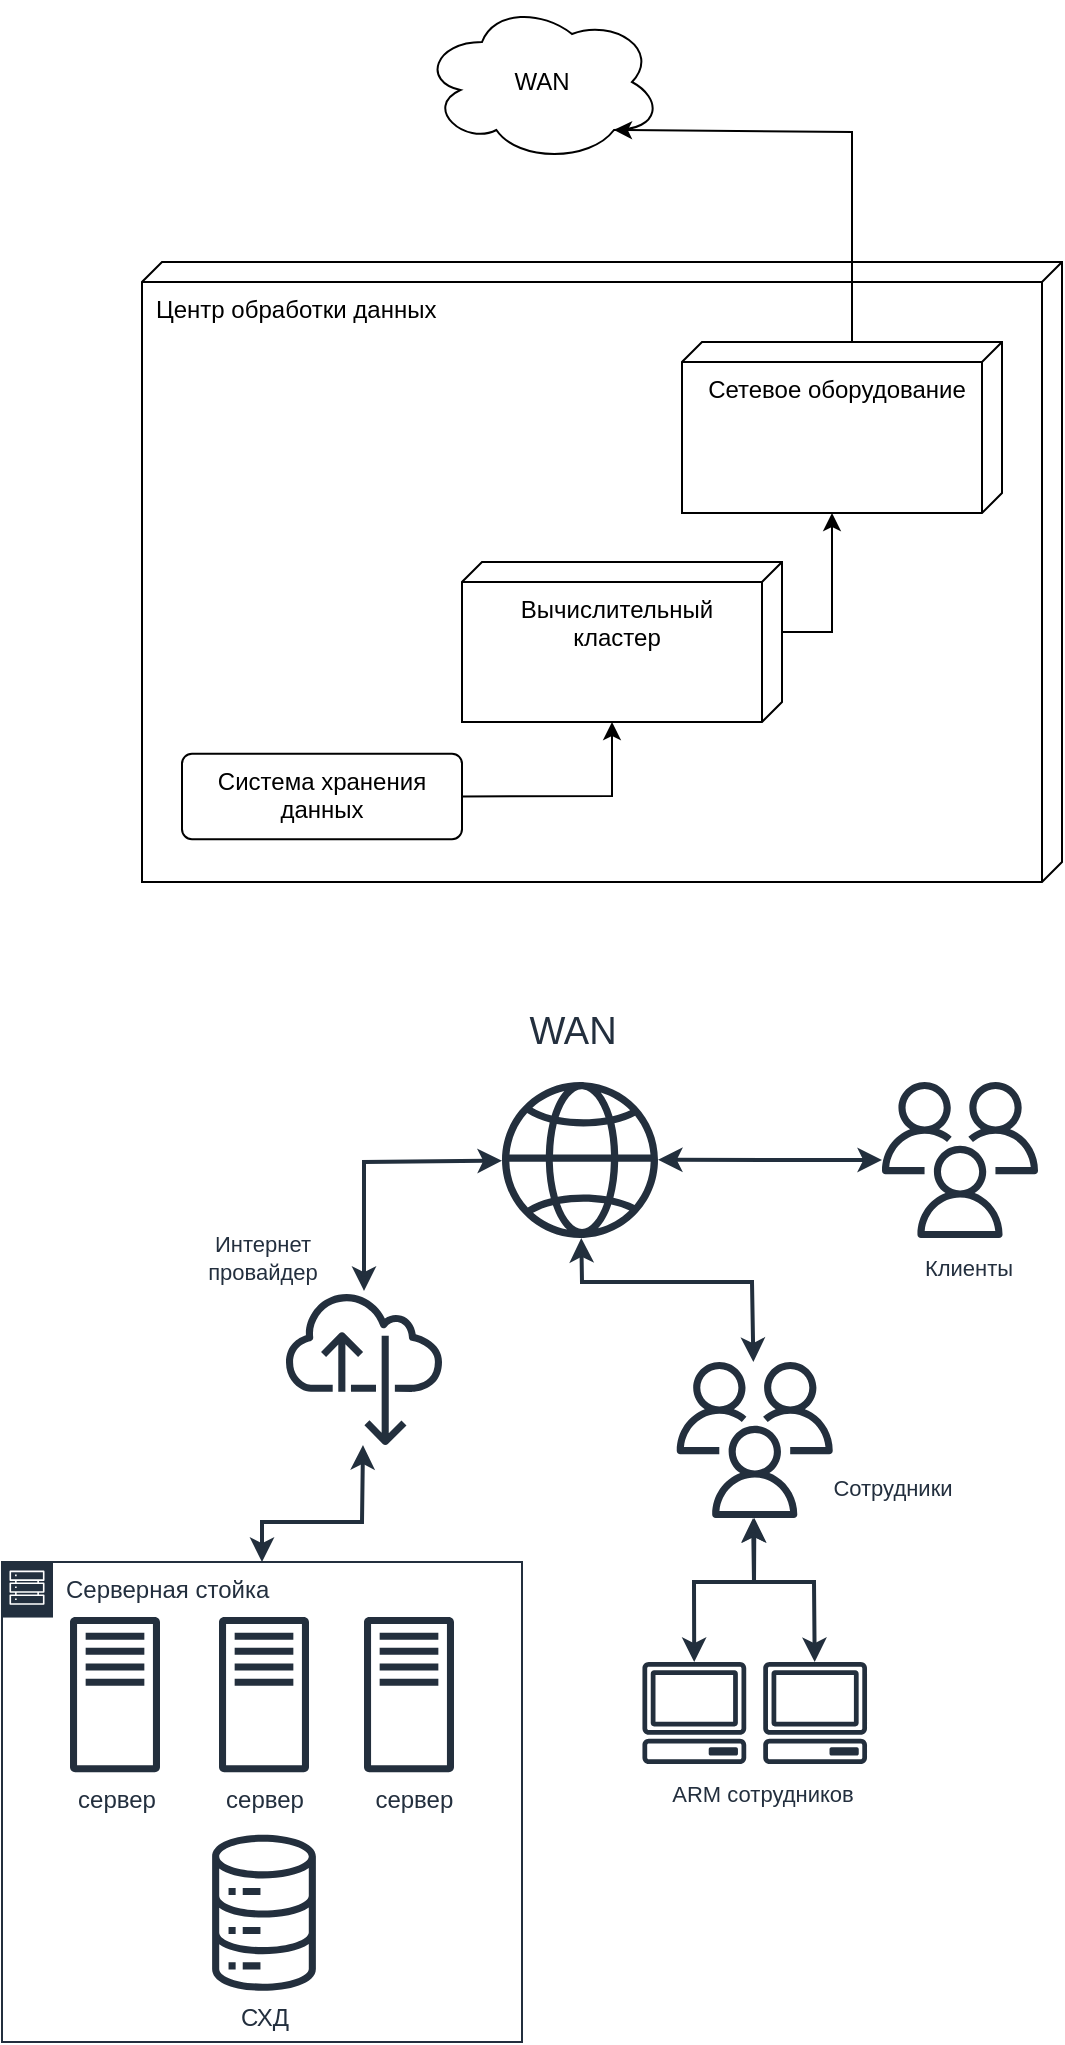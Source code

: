 <mxfile version="25.0.2">
  <diagram name="Page-1" id="CzsKKpEBBDVPKcVDBcra">
    <mxGraphModel dx="866" dy="698" grid="1" gridSize="10" guides="1" tooltips="1" connect="1" arrows="1" fold="1" page="1" pageScale="1" pageWidth="827" pageHeight="1169" math="0" shadow="0">
      <root>
        <mxCell id="0" />
        <mxCell id="1" parent="0" />
        <mxCell id="zRx8wqQ9m-uIpZDr5qKo-2" value="Центр обработки данных" style="verticalAlign=top;align=left;shape=cube;size=10;direction=south;fontStyle=0;html=1;boundedLbl=1;spacingLeft=5;whiteSpace=wrap;" vertex="1" parent="1">
          <mxGeometry x="260" y="200" width="460" height="310" as="geometry" />
        </mxCell>
        <mxCell id="zRx8wqQ9m-uIpZDr5qKo-3" value="Вычислительный кластер" style="verticalAlign=top;align=center;shape=cube;size=10;direction=south;html=1;boundedLbl=1;spacingLeft=5;whiteSpace=wrap;" vertex="1" parent="zRx8wqQ9m-uIpZDr5qKo-2">
          <mxGeometry width="160" height="80" relative="1" as="geometry">
            <mxPoint x="160" y="150" as="offset" />
          </mxGeometry>
        </mxCell>
        <mxCell id="zRx8wqQ9m-uIpZDr5qKo-4" value="Система хранения данных" style="html=1;align=center;verticalAlign=top;rounded=1;absoluteArcSize=1;arcSize=10;dashed=0;whiteSpace=wrap;" vertex="1" parent="zRx8wqQ9m-uIpZDr5qKo-2">
          <mxGeometry x="20" y="245.862" width="140" height="42.759" as="geometry" />
        </mxCell>
        <mxCell id="zRx8wqQ9m-uIpZDr5qKo-5" value="Сетевое оборудование" style="verticalAlign=top;align=center;shape=cube;size=10;direction=south;html=1;boundedLbl=1;spacingLeft=5;whiteSpace=wrap;" vertex="1" parent="zRx8wqQ9m-uIpZDr5qKo-2">
          <mxGeometry x="270" y="40.004" width="160" height="85.517" as="geometry" />
        </mxCell>
        <mxCell id="zRx8wqQ9m-uIpZDr5qKo-7" value="" style="endArrow=classic;html=1;rounded=0;exitX=1;exitY=0.5;exitDx=0;exitDy=0;entryX=0;entryY=0;entryDx=80;entryDy=85;entryPerimeter=0;" edge="1" parent="zRx8wqQ9m-uIpZDr5qKo-2" source="zRx8wqQ9m-uIpZDr5qKo-4" target="zRx8wqQ9m-uIpZDr5qKo-3">
          <mxGeometry width="50" height="50" relative="1" as="geometry">
            <mxPoint x="-90" y="230" as="sourcePoint" />
            <mxPoint x="-40" y="180" as="targetPoint" />
            <Array as="points">
              <mxPoint x="235" y="267" />
            </Array>
          </mxGeometry>
        </mxCell>
        <mxCell id="zRx8wqQ9m-uIpZDr5qKo-13" value="" style="endArrow=classic;html=1;rounded=0;exitX=0;exitY=0;exitDx=35;exitDy=0;entryX=0;entryY=0;entryDx=85.517;entryDy=85;entryPerimeter=0;exitPerimeter=0;" edge="1" parent="zRx8wqQ9m-uIpZDr5qKo-2" source="zRx8wqQ9m-uIpZDr5qKo-3" target="zRx8wqQ9m-uIpZDr5qKo-5">
          <mxGeometry width="50" height="50" relative="1" as="geometry">
            <mxPoint x="320" y="187" as="sourcePoint" />
            <mxPoint x="395" y="150" as="targetPoint" />
            <Array as="points">
              <mxPoint x="345" y="185" />
            </Array>
          </mxGeometry>
        </mxCell>
        <mxCell id="zRx8wqQ9m-uIpZDr5qKo-6" value="WAN" style="ellipse;shape=cloud;whiteSpace=wrap;html=1;" vertex="1" parent="1">
          <mxGeometry x="400" y="70" width="120" height="80" as="geometry" />
        </mxCell>
        <mxCell id="zRx8wqQ9m-uIpZDr5qKo-14" value="" style="endArrow=classic;html=1;rounded=0;exitX=0;exitY=0;exitDx=0;exitDy=75;exitPerimeter=0;entryX=0.8;entryY=0.8;entryDx=0;entryDy=0;entryPerimeter=0;" edge="1" parent="1" source="zRx8wqQ9m-uIpZDr5qKo-5" target="zRx8wqQ9m-uIpZDr5qKo-6">
          <mxGeometry width="50" height="50" relative="1" as="geometry">
            <mxPoint x="240" y="160" as="sourcePoint" />
            <mxPoint x="290" y="110" as="targetPoint" />
            <Array as="points">
              <mxPoint x="615" y="135" />
            </Array>
          </mxGeometry>
        </mxCell>
        <mxCell id="zRx8wqQ9m-uIpZDr5qKo-37" value="" style="sketch=0;outlineConnect=0;fontColor=#232F3E;gradientColor=none;fillColor=#232F3D;strokeColor=none;dashed=0;verticalLabelPosition=bottom;verticalAlign=top;align=center;html=1;fontSize=12;fontStyle=0;aspect=fixed;pointerEvents=1;shape=mxgraph.aws4.globe;fontFamily=Helvetica;" vertex="1" parent="1">
          <mxGeometry x="440" y="610" width="78" height="78" as="geometry" />
        </mxCell>
        <mxCell id="zRx8wqQ9m-uIpZDr5qKo-41" value="" style="sketch=0;outlineConnect=0;fontColor=#232F3E;gradientColor=none;fillColor=#232F3D;strokeColor=none;dashed=0;verticalLabelPosition=bottom;verticalAlign=top;align=center;html=1;fontSize=12;fontStyle=0;aspect=fixed;pointerEvents=1;shape=mxgraph.aws4.users;fontFamily=Helvetica;" vertex="1" parent="1">
          <mxGeometry x="630" y="610" width="78" height="78" as="geometry" />
        </mxCell>
        <mxCell id="zRx8wqQ9m-uIpZDr5qKo-44" value="" style="group" vertex="1" connectable="0" parent="1">
          <mxGeometry x="190" y="850" width="260" height="240" as="geometry" />
        </mxCell>
        <mxCell id="zRx8wqQ9m-uIpZDr5qKo-17" value="Серверная стойка" style="points=[[0,0],[0.25,0],[0.5,0],[0.75,0],[1,0],[1,0.25],[1,0.5],[1,0.75],[1,1],[0.75,1],[0.5,1],[0.25,1],[0,1],[0,0.75],[0,0.5],[0,0.25]];outlineConnect=0;gradientColor=none;html=1;whiteSpace=wrap;fontSize=12;fontStyle=0;container=0;pointerEvents=0;collapsible=0;recursiveResize=0;shape=mxgraph.aws4.group;grIcon=mxgraph.aws4.group_aws_cloud;strokeColor=#232F3E;fillColor=none;verticalAlign=top;align=left;spacingLeft=30;fontColor=#232F3E;dashed=0;" vertex="1" parent="zRx8wqQ9m-uIpZDr5qKo-44">
          <mxGeometry width="260" height="240.0" as="geometry" />
        </mxCell>
        <mxCell id="zRx8wqQ9m-uIpZDr5qKo-18" value="" style="rounded=0;whiteSpace=wrap;html=1;strokeColor=#222f3e;fillColor=#222f3e;container=0;" vertex="1" parent="zRx8wqQ9m-uIpZDr5qKo-44">
          <mxGeometry width="25" height="27.273" as="geometry" />
        </mxCell>
        <mxCell id="zRx8wqQ9m-uIpZDr5qKo-16" value="" style="sketch=0;outlineConnect=0;fontColor=#232F3E;gradientColor=none;fillColor=#ffffff;strokeColor=none;dashed=0;verticalLabelPosition=bottom;verticalAlign=top;align=center;html=1;fontSize=12;fontStyle=0;aspect=fixed;pointerEvents=1;shape=mxgraph.aws4.servers;container=0;" vertex="1" parent="zRx8wqQ9m-uIpZDr5qKo-44">
          <mxGeometry x="3.75" y="4.091" width="17.5" height="17.5" as="geometry" />
        </mxCell>
        <mxCell id="zRx8wqQ9m-uIpZDr5qKo-19" value="сервер" style="sketch=0;outlineConnect=0;fontColor=#232F3E;gradientColor=none;fillColor=#232F3D;strokeColor=none;dashed=0;verticalLabelPosition=bottom;verticalAlign=top;align=center;html=1;fontSize=12;fontStyle=0;aspect=fixed;pointerEvents=1;shape=mxgraph.aws4.traditional_server;container=0;" vertex="1" parent="zRx8wqQ9m-uIpZDr5qKo-44">
          <mxGeometry x="34" y="27.276" width="45" height="78" as="geometry" />
        </mxCell>
        <mxCell id="zRx8wqQ9m-uIpZDr5qKo-20" value="сервер" style="sketch=0;outlineConnect=0;fontColor=#232F3E;gradientColor=none;fillColor=#232F3D;strokeColor=none;dashed=0;verticalLabelPosition=bottom;verticalAlign=top;align=center;html=1;fontSize=12;fontStyle=0;aspect=fixed;pointerEvents=1;shape=mxgraph.aws4.traditional_server;container=0;" vertex="1" parent="zRx8wqQ9m-uIpZDr5qKo-44">
          <mxGeometry x="108.5" y="27.276" width="45" height="78" as="geometry" />
        </mxCell>
        <mxCell id="zRx8wqQ9m-uIpZDr5qKo-21" value="&amp;nbsp;сервер" style="sketch=0;outlineConnect=0;fontColor=#232F3E;gradientColor=none;fillColor=#232F3D;strokeColor=none;dashed=0;verticalLabelPosition=bottom;verticalAlign=top;align=center;html=1;fontSize=12;fontStyle=0;aspect=fixed;pointerEvents=1;shape=mxgraph.aws4.traditional_server;container=0;" vertex="1" parent="zRx8wqQ9m-uIpZDr5qKo-44">
          <mxGeometry x="181" y="27.276" width="45" height="78" as="geometry" />
        </mxCell>
        <mxCell id="zRx8wqQ9m-uIpZDr5qKo-35" value="СХД" style="sketch=0;outlineConnect=0;fontColor=#232F3E;gradientColor=none;fillColor=#232F3D;strokeColor=none;dashed=0;verticalLabelPosition=bottom;verticalAlign=top;align=center;html=1;fontSize=12;fontStyle=0;aspect=fixed;pointerEvents=1;shape=mxgraph.aws4.iot_analytics_data_store;fontFamily=Helvetica;container=0;" vertex="1" parent="zRx8wqQ9m-uIpZDr5qKo-44">
          <mxGeometry x="104" y="136.367" width="54" height="78" as="geometry" />
        </mxCell>
        <mxCell id="zRx8wqQ9m-uIpZDr5qKo-46" value="" style="sketch=0;outlineConnect=0;fontColor=#232F3E;gradientColor=none;fillColor=#232F3D;strokeColor=none;dashed=0;verticalLabelPosition=bottom;verticalAlign=top;align=center;html=1;fontSize=12;fontStyle=0;aspect=fixed;pointerEvents=1;shape=mxgraph.aws4.internet_alt22;fontFamily=Helvetica;" vertex="1" parent="1">
          <mxGeometry x="332" y="714" width="78" height="78" as="geometry" />
        </mxCell>
        <mxCell id="zRx8wqQ9m-uIpZDr5qKo-48" value="" style="endArrow=classic;html=1;rounded=0;strokeWidth=2;dashed=0;sketch=0;pointerEvents=1;align=center;verticalAlign=top;fontFamily=Helvetica;fontSize=12;fontColor=#232F3E;fontStyle=0;fillColor=#232F3D;gradientColor=none;strokeColor=#222f3d;endFill=1;entryX=0.5;entryY=0;entryDx=0;entryDy=0;startArrow=classic;startFill=1;" edge="1" parent="1" source="zRx8wqQ9m-uIpZDr5qKo-46" target="zRx8wqQ9m-uIpZDr5qKo-17">
          <mxGeometry width="50" height="50" relative="1" as="geometry">
            <mxPoint x="279" y="802" as="sourcePoint" />
            <mxPoint x="340" y="900" as="targetPoint" />
            <Array as="points">
              <mxPoint x="370" y="830" />
              <mxPoint x="320" y="830" />
            </Array>
          </mxGeometry>
        </mxCell>
        <mxCell id="zRx8wqQ9m-uIpZDr5qKo-49" value="" style="endArrow=classic;html=1;rounded=0;strokeWidth=2;dashed=0;sketch=0;pointerEvents=1;align=center;verticalAlign=top;fontFamily=Helvetica;fontSize=12;fontColor=#232F3E;fontStyle=0;fillColor=#232F3D;gradientColor=none;strokeColor=#222f3d;endFill=1;startArrow=classic;startFill=1;" edge="1" parent="1" source="zRx8wqQ9m-uIpZDr5qKo-46" target="zRx8wqQ9m-uIpZDr5qKo-37">
          <mxGeometry width="50" height="50" relative="1" as="geometry">
            <mxPoint x="381" y="802" as="sourcePoint" />
            <mxPoint x="330" y="900" as="targetPoint" />
            <Array as="points">
              <mxPoint x="371" y="650" />
            </Array>
          </mxGeometry>
        </mxCell>
        <mxCell id="zRx8wqQ9m-uIpZDr5qKo-51" value="" style="sketch=0;outlineConnect=0;fontColor=#232F3E;gradientColor=none;fillColor=#232F3D;strokeColor=none;dashed=0;verticalLabelPosition=bottom;verticalAlign=top;align=center;html=1;fontSize=12;fontStyle=0;aspect=fixed;pointerEvents=1;shape=mxgraph.aws4.users;fontFamily=Helvetica;" vertex="1" parent="1">
          <mxGeometry x="527.37" y="750" width="78" height="78" as="geometry" />
        </mxCell>
        <mxCell id="zRx8wqQ9m-uIpZDr5qKo-54" value="" style="group" vertex="1" connectable="0" parent="1">
          <mxGeometry x="510" y="900" width="112.74" height="51" as="geometry" />
        </mxCell>
        <mxCell id="zRx8wqQ9m-uIpZDr5qKo-52" value="" style="sketch=0;outlineConnect=0;fontColor=#232F3E;gradientColor=none;fillColor=#232F3D;strokeColor=none;dashed=0;verticalLabelPosition=bottom;verticalAlign=top;align=center;html=1;fontSize=12;fontStyle=0;aspect=fixed;pointerEvents=1;shape=mxgraph.aws4.client;" vertex="1" parent="zRx8wqQ9m-uIpZDr5qKo-54">
          <mxGeometry width="52.342" height="51" as="geometry" />
        </mxCell>
        <mxCell id="zRx8wqQ9m-uIpZDr5qKo-53" value="" style="sketch=0;outlineConnect=0;fontColor=#232F3E;gradientColor=none;fillColor=#232F3D;strokeColor=none;dashed=0;verticalLabelPosition=bottom;verticalAlign=top;align=center;html=1;fontSize=12;fontStyle=0;aspect=fixed;pointerEvents=1;shape=mxgraph.aws4.client;" vertex="1" parent="zRx8wqQ9m-uIpZDr5qKo-54">
          <mxGeometry x="60.396" width="52.342" height="51" as="geometry" />
        </mxCell>
        <mxCell id="zRx8wqQ9m-uIpZDr5qKo-55" value="" style="endArrow=classic;html=1;rounded=0;strokeWidth=2;dashed=0;sketch=0;pointerEvents=1;align=center;verticalAlign=top;fontFamily=Helvetica;fontSize=12;fontColor=#232F3E;fontStyle=0;fillColor=#232F3D;gradientColor=none;strokeColor=#222f3d;endFill=1;startArrow=classic;startFill=1;" edge="1" parent="1" source="zRx8wqQ9m-uIpZDr5qKo-51" target="zRx8wqQ9m-uIpZDr5qKo-53">
          <mxGeometry width="50" height="50" relative="1" as="geometry">
            <mxPoint x="739" y="802" as="sourcePoint" />
            <mxPoint x="688" y="900" as="targetPoint" />
            <Array as="points">
              <mxPoint x="566" y="860" />
              <mxPoint x="596" y="860" />
            </Array>
          </mxGeometry>
        </mxCell>
        <mxCell id="zRx8wqQ9m-uIpZDr5qKo-56" value="" style="endArrow=classic;html=1;rounded=0;strokeWidth=2;dashed=0;sketch=0;pointerEvents=1;align=center;verticalAlign=top;fontFamily=Helvetica;fontSize=12;fontColor=#232F3E;fontStyle=0;fillColor=#232F3D;gradientColor=none;strokeColor=#222f3d;endFill=1;startArrow=classic;startFill=1;" edge="1" parent="1" target="zRx8wqQ9m-uIpZDr5qKo-52">
          <mxGeometry width="50" height="50" relative="1" as="geometry">
            <mxPoint x="565.54" y="828" as="sourcePoint" />
            <mxPoint x="561.487" y="904.878" as="targetPoint" />
            <Array as="points">
              <mxPoint x="566" y="860" />
              <mxPoint x="536" y="860" />
            </Array>
          </mxGeometry>
        </mxCell>
        <mxCell id="zRx8wqQ9m-uIpZDr5qKo-57" value="" style="endArrow=classic;html=1;rounded=0;strokeWidth=2;dashed=0;sketch=0;pointerEvents=1;align=center;verticalAlign=top;fontFamily=Helvetica;fontSize=12;fontColor=#232F3E;fontStyle=0;fillColor=#232F3D;gradientColor=none;strokeColor=#222f3d;endFill=1;startArrow=classic;startFill=1;" edge="1" parent="1" source="zRx8wqQ9m-uIpZDr5qKo-37" target="zRx8wqQ9m-uIpZDr5qKo-51">
          <mxGeometry width="50" height="50" relative="1" as="geometry">
            <mxPoint x="599.54" y="678" as="sourcePoint" />
            <mxPoint x="570" y="750" as="targetPoint" />
            <Array as="points">
              <mxPoint x="480" y="710" />
              <mxPoint x="565" y="710" />
            </Array>
          </mxGeometry>
        </mxCell>
        <mxCell id="zRx8wqQ9m-uIpZDr5qKo-58" value="" style="endArrow=classic;html=1;rounded=0;strokeWidth=2;dashed=0;sketch=0;pointerEvents=1;align=center;verticalAlign=top;fontFamily=Helvetica;fontSize=12;fontColor=#232F3E;fontStyle=0;fillColor=#232F3D;gradientColor=none;strokeColor=#222f3d;endFill=1;startArrow=classic;startFill=1;" edge="1" parent="1">
          <mxGeometry width="50" height="50" relative="1" as="geometry">
            <mxPoint x="518" y="648.901" as="sourcePoint" />
            <mxPoint x="630.0" y="649.044" as="targetPoint" />
            <Array as="points" />
          </mxGeometry>
        </mxCell>
        <mxCell id="zRx8wqQ9m-uIpZDr5qKo-59" value="WAN" style="text;html=1;align=center;verticalAlign=middle;resizable=0;points=[];autosize=1;strokeColor=none;fillColor=none;fontFamily=Helvetica;fontSize=19;fontColor=#232F3E;fontStyle=0;strokeWidth=1;" vertex="1" parent="1">
          <mxGeometry x="440" y="565" width="70" height="40" as="geometry" />
        </mxCell>
        <mxCell id="zRx8wqQ9m-uIpZDr5qKo-60" value="Клиенты" style="text;html=1;align=center;verticalAlign=middle;resizable=0;points=[];autosize=1;strokeColor=none;fillColor=none;fontFamily=Helvetica;fontSize=11;fontColor=#232F3E;fontStyle=0;strokeWidth=1;" vertex="1" parent="1">
          <mxGeometry x="638" y="688" width="70" height="30" as="geometry" />
        </mxCell>
        <mxCell id="zRx8wqQ9m-uIpZDr5qKo-61" value="Сотрудники" style="text;html=1;align=center;verticalAlign=middle;resizable=0;points=[];autosize=1;strokeColor=none;fillColor=none;fontFamily=Helvetica;fontSize=11;fontColor=#232F3E;fontStyle=0;strokeWidth=1;" vertex="1" parent="1">
          <mxGeometry x="590" y="798" width="90" height="30" as="geometry" />
        </mxCell>
        <mxCell id="zRx8wqQ9m-uIpZDr5qKo-62" value="Интернет&lt;br&gt;провайдер" style="text;html=1;align=center;verticalAlign=middle;resizable=0;points=[];autosize=1;strokeColor=none;fillColor=none;fontFamily=Helvetica;fontSize=11;fontColor=#232F3E;fontStyle=0;strokeWidth=1;" vertex="1" parent="1">
          <mxGeometry x="280" y="678" width="80" height="40" as="geometry" />
        </mxCell>
        <mxCell id="zRx8wqQ9m-uIpZDr5qKo-63" value="ARM сотрудников" style="text;html=1;align=center;verticalAlign=middle;resizable=0;points=[];autosize=1;strokeColor=none;fillColor=none;fontFamily=Helvetica;fontSize=11;fontColor=#232F3E;fontStyle=0;strokeWidth=1;" vertex="1" parent="1">
          <mxGeometry x="510" y="951" width="120" height="30" as="geometry" />
        </mxCell>
      </root>
    </mxGraphModel>
  </diagram>
</mxfile>
